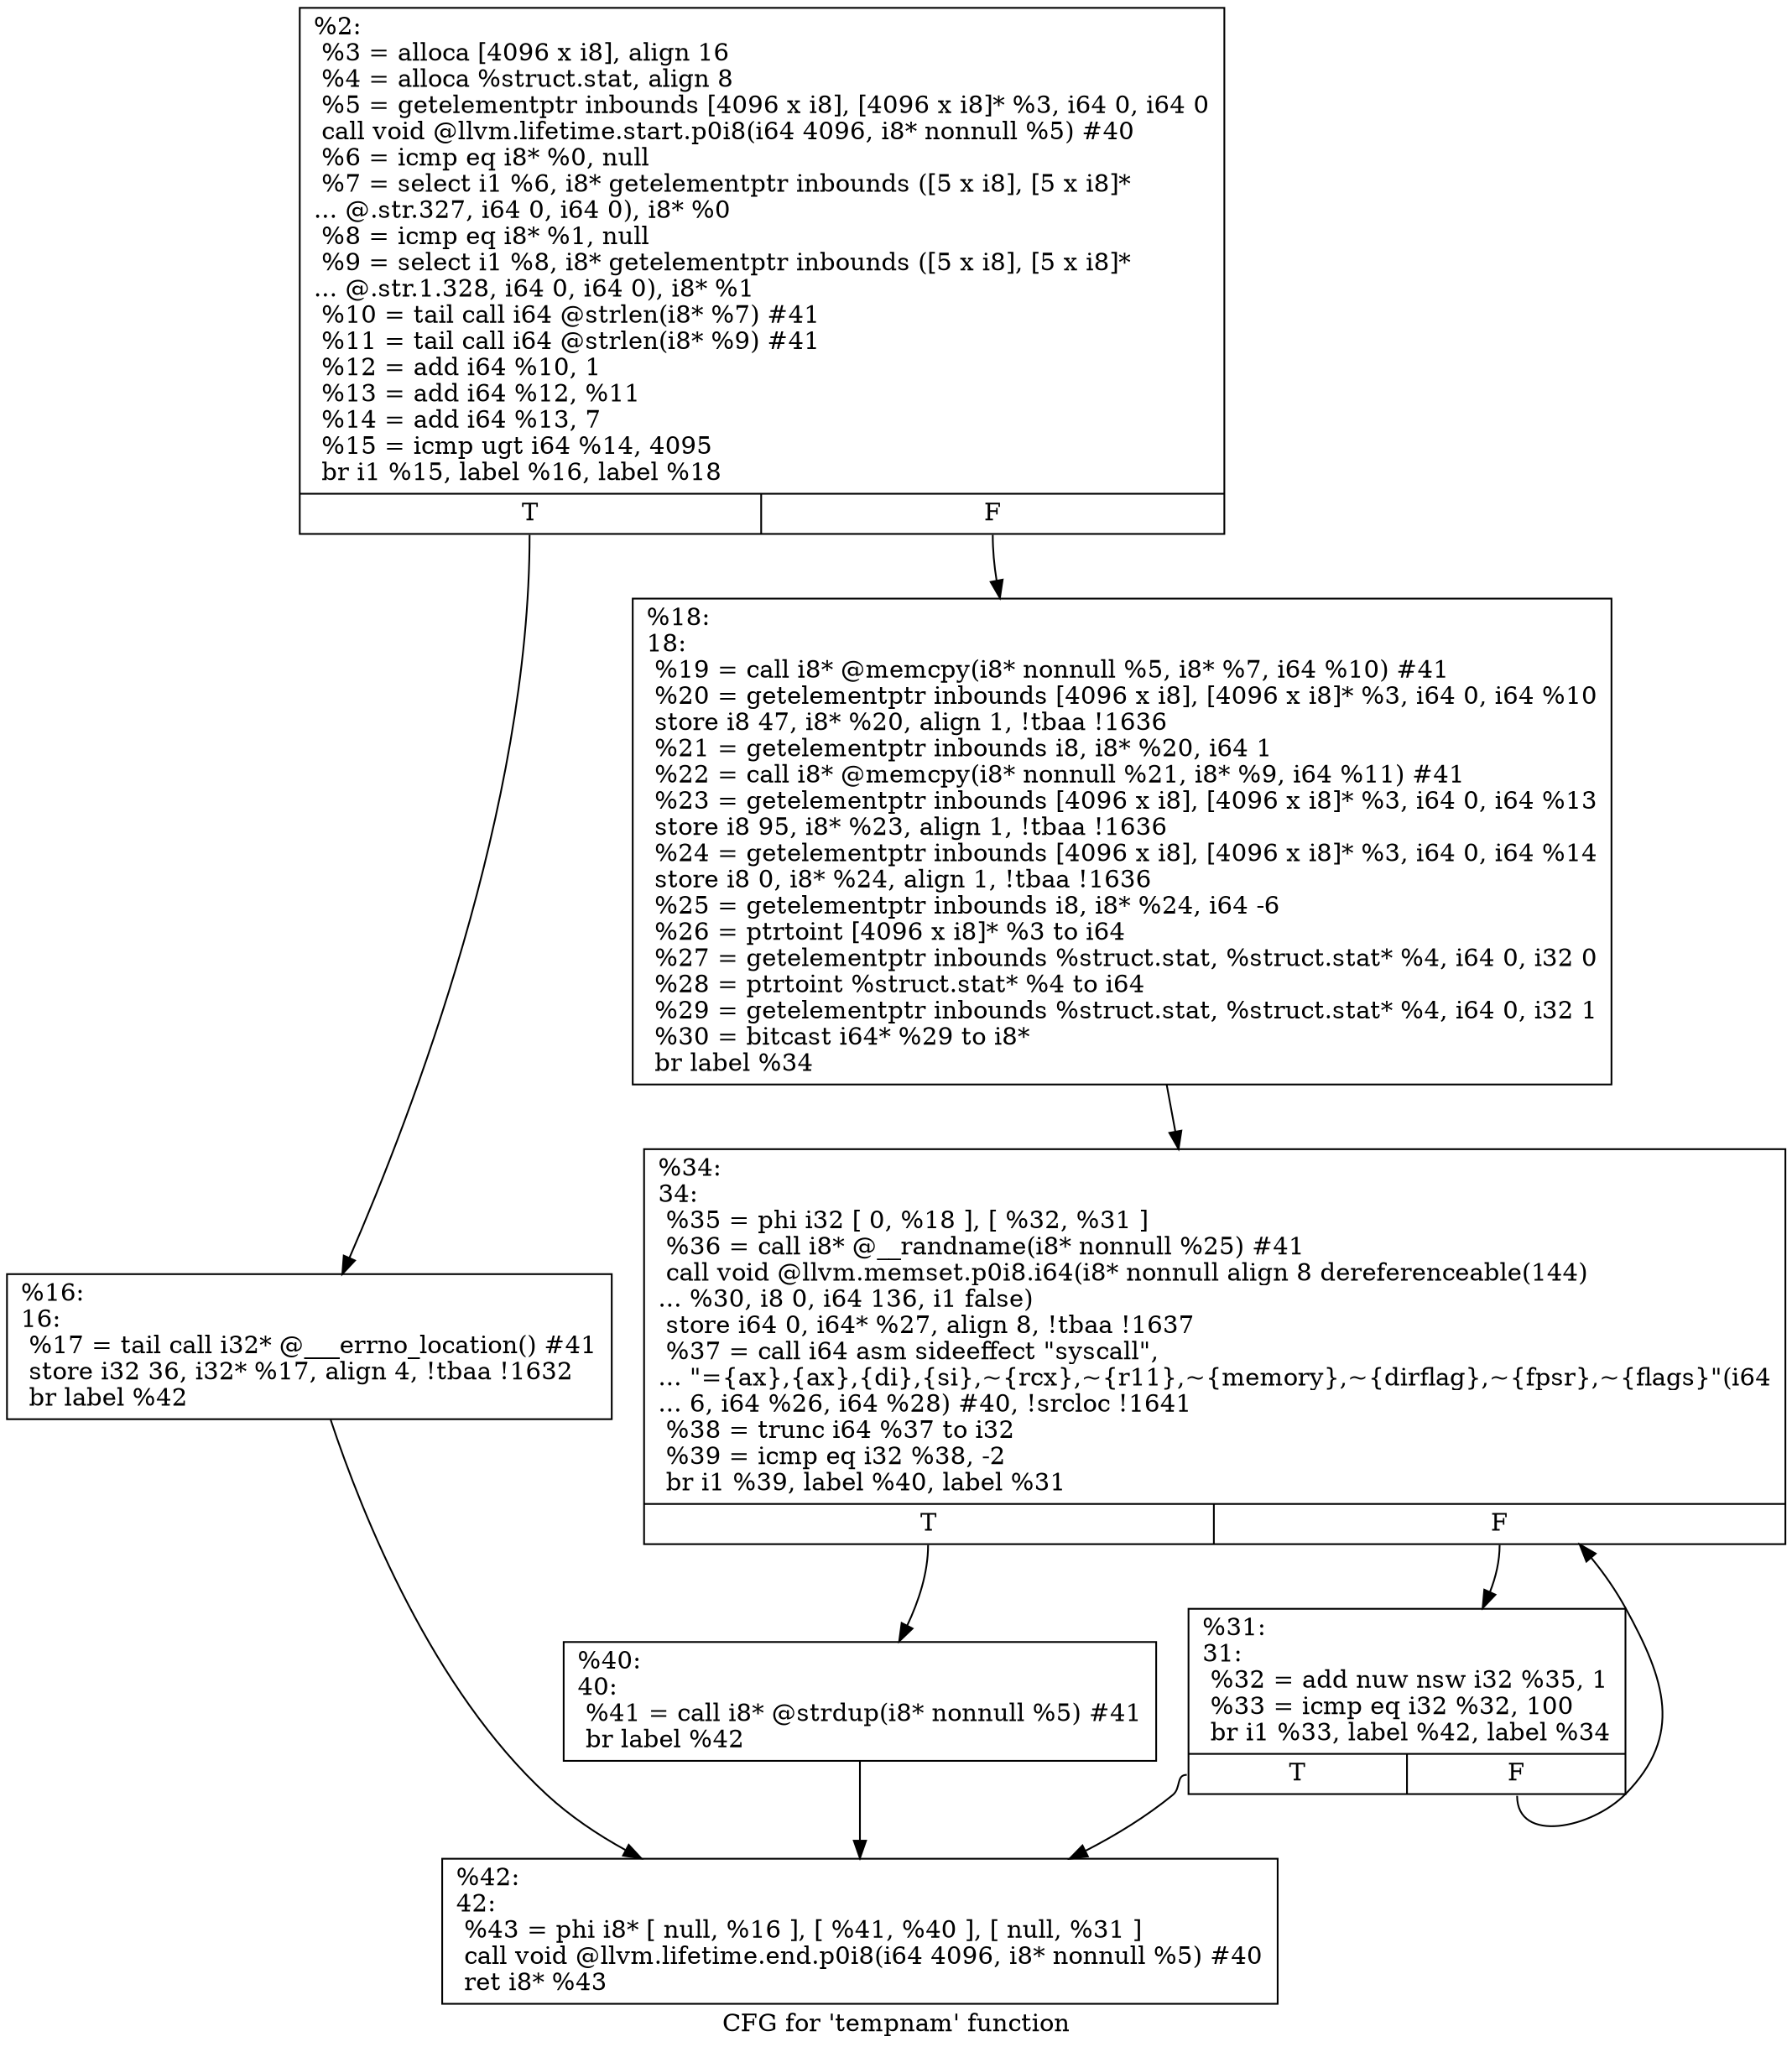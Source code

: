 digraph "CFG for 'tempnam' function" {
	label="CFG for 'tempnam' function";

	Node0x1cd78c0 [shape=record,label="{%2:\l  %3 = alloca [4096 x i8], align 16\l  %4 = alloca %struct.stat, align 8\l  %5 = getelementptr inbounds [4096 x i8], [4096 x i8]* %3, i64 0, i64 0\l  call void @llvm.lifetime.start.p0i8(i64 4096, i8* nonnull %5) #40\l  %6 = icmp eq i8* %0, null\l  %7 = select i1 %6, i8* getelementptr inbounds ([5 x i8], [5 x i8]*\l... @.str.327, i64 0, i64 0), i8* %0\l  %8 = icmp eq i8* %1, null\l  %9 = select i1 %8, i8* getelementptr inbounds ([5 x i8], [5 x i8]*\l... @.str.1.328, i64 0, i64 0), i8* %1\l  %10 = tail call i64 @strlen(i8* %7) #41\l  %11 = tail call i64 @strlen(i8* %9) #41\l  %12 = add i64 %10, 1\l  %13 = add i64 %12, %11\l  %14 = add i64 %13, 7\l  %15 = icmp ugt i64 %14, 4095\l  br i1 %15, label %16, label %18\l|{<s0>T|<s1>F}}"];
	Node0x1cd78c0:s0 -> Node0x1cd7bd0;
	Node0x1cd78c0:s1 -> Node0x1cd7c20;
	Node0x1cd7bd0 [shape=record,label="{%16:\l16:                                               \l  %17 = tail call i32* @___errno_location() #41\l  store i32 36, i32* %17, align 4, !tbaa !1632\l  br label %42\l}"];
	Node0x1cd7bd0 -> Node0x1cd7d60;
	Node0x1cd7c20 [shape=record,label="{%18:\l18:                                               \l  %19 = call i8* @memcpy(i8* nonnull %5, i8* %7, i64 %10) #41\l  %20 = getelementptr inbounds [4096 x i8], [4096 x i8]* %3, i64 0, i64 %10\l  store i8 47, i8* %20, align 1, !tbaa !1636\l  %21 = getelementptr inbounds i8, i8* %20, i64 1\l  %22 = call i8* @memcpy(i8* nonnull %21, i8* %9, i64 %11) #41\l  %23 = getelementptr inbounds [4096 x i8], [4096 x i8]* %3, i64 0, i64 %13\l  store i8 95, i8* %23, align 1, !tbaa !1636\l  %24 = getelementptr inbounds [4096 x i8], [4096 x i8]* %3, i64 0, i64 %14\l  store i8 0, i8* %24, align 1, !tbaa !1636\l  %25 = getelementptr inbounds i8, i8* %24, i64 -6\l  %26 = ptrtoint [4096 x i8]* %3 to i64\l  %27 = getelementptr inbounds %struct.stat, %struct.stat* %4, i64 0, i32 0\l  %28 = ptrtoint %struct.stat* %4 to i64\l  %29 = getelementptr inbounds %struct.stat, %struct.stat* %4, i64 0, i32 1\l  %30 = bitcast i64* %29 to i8*\l  br label %34\l}"];
	Node0x1cd7c20 -> Node0x1cd7cc0;
	Node0x1cd7c70 [shape=record,label="{%31:\l31:                                               \l  %32 = add nuw nsw i32 %35, 1\l  %33 = icmp eq i32 %32, 100\l  br i1 %33, label %42, label %34\l|{<s0>T|<s1>F}}"];
	Node0x1cd7c70:s0 -> Node0x1cd7d60;
	Node0x1cd7c70:s1 -> Node0x1cd7cc0;
	Node0x1cd7cc0 [shape=record,label="{%34:\l34:                                               \l  %35 = phi i32 [ 0, %18 ], [ %32, %31 ]\l  %36 = call i8* @__randname(i8* nonnull %25) #41\l  call void @llvm.memset.p0i8.i64(i8* nonnull align 8 dereferenceable(144)\l... %30, i8 0, i64 136, i1 false)\l  store i64 0, i64* %27, align 8, !tbaa !1637\l  %37 = call i64 asm sideeffect \"syscall\",\l... \"=\{ax\},\{ax\},\{di\},\{si\},~\{rcx\},~\{r11\},~\{memory\},~\{dirflag\},~\{fpsr\},~\{flags\}\"(i64\l... 6, i64 %26, i64 %28) #40, !srcloc !1641\l  %38 = trunc i64 %37 to i32\l  %39 = icmp eq i32 %38, -2\l  br i1 %39, label %40, label %31\l|{<s0>T|<s1>F}}"];
	Node0x1cd7cc0:s0 -> Node0x1cd7d10;
	Node0x1cd7cc0:s1 -> Node0x1cd7c70;
	Node0x1cd7d10 [shape=record,label="{%40:\l40:                                               \l  %41 = call i8* @strdup(i8* nonnull %5) #41\l  br label %42\l}"];
	Node0x1cd7d10 -> Node0x1cd7d60;
	Node0x1cd7d60 [shape=record,label="{%42:\l42:                                               \l  %43 = phi i8* [ null, %16 ], [ %41, %40 ], [ null, %31 ]\l  call void @llvm.lifetime.end.p0i8(i64 4096, i8* nonnull %5) #40\l  ret i8* %43\l}"];
}
